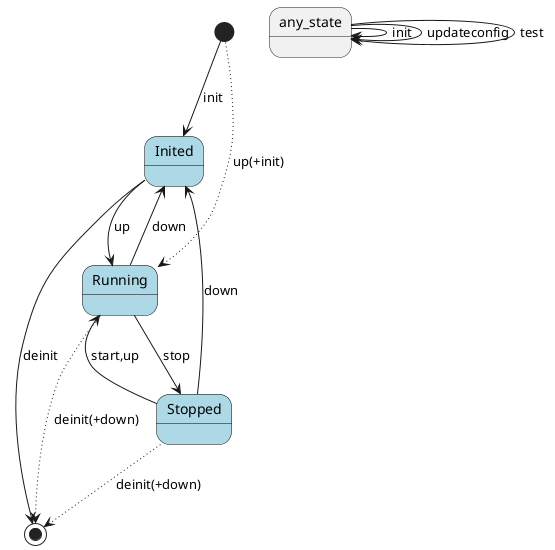 @startuml
skinparam state {
    BackgroundColor<<State>> LightBlue
    BorderColor<<State>> Black
    BackgroundColor<<Action>> LightGreen
    BorderColor<<Action>> Black
}

state "Inited" as Inited <<State>>
state "Running" as Running <<State>>
state "Stopped" as Stopped <<State>>

[*] --> Inited : init
[*] -[dotted]-> Running : up(+init)
Inited --> Running : up
Stopped --> Running : start,up
Running --> Stopped : stop
Running --> Inited : down
Stopped --> Inited : down
Running -[dotted]-> [*] : deinit(+down)
Inited --> [*] : deinit
Stopped -[dotted]-> [*] : deinit(+down)

any_state --> any_state : init
any_state --> any_state : updateconfig
any_state --> any_state : test

@enduml
